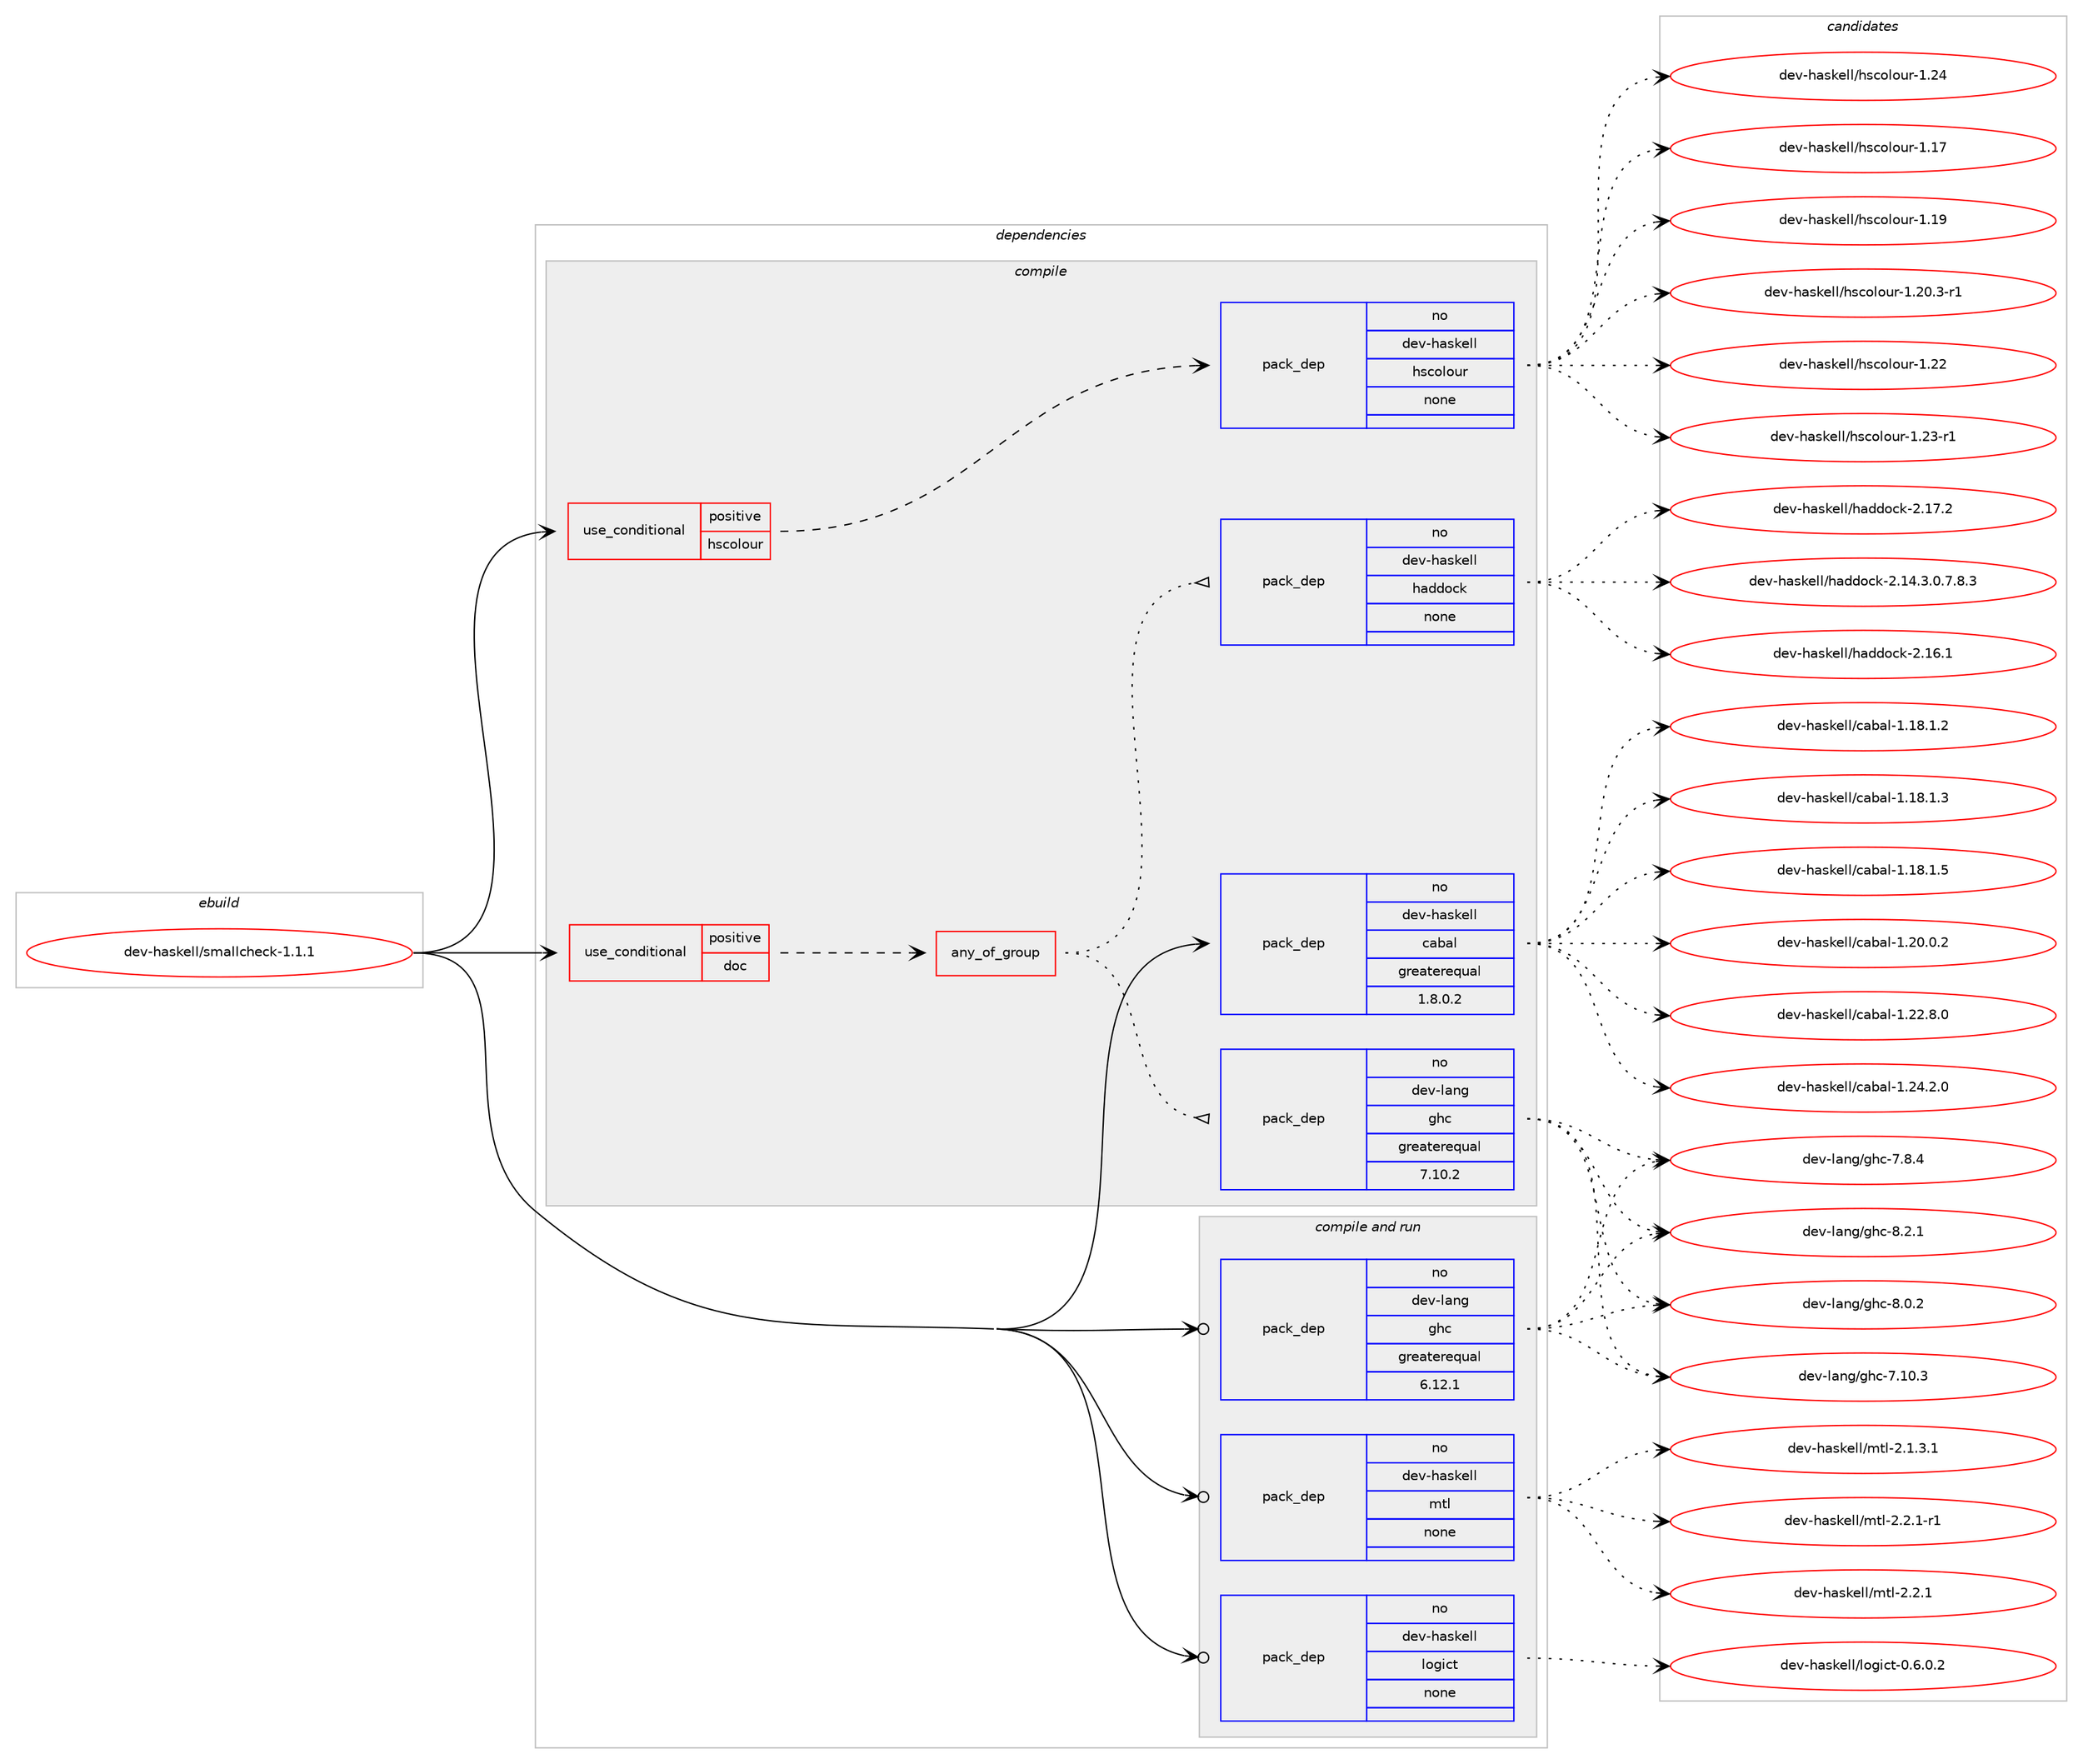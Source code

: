 digraph prolog {

# *************
# Graph options
# *************

newrank=true;
concentrate=true;
compound=true;
graph [rankdir=LR,fontname=Helvetica,fontsize=10,ranksep=1.5];#, ranksep=2.5, nodesep=0.2];
edge  [arrowhead=vee];
node  [fontname=Helvetica,fontsize=10];

# **********
# The ebuild
# **********

subgraph cluster_leftcol {
color=gray;
rank=same;
label=<<i>ebuild</i>>;
id [label="dev-haskell/smallcheck-1.1.1", color=red, width=4, href="../dev-haskell/smallcheck-1.1.1.svg"];
}

# ****************
# The dependencies
# ****************

subgraph cluster_midcol {
color=gray;
label=<<i>dependencies</i>>;
subgraph cluster_compile {
fillcolor="#eeeeee";
style=filled;
label=<<i>compile</i>>;
subgraph cond20740 {
dependency91911 [label=<<TABLE BORDER="0" CELLBORDER="1" CELLSPACING="0" CELLPADDING="4"><TR><TD ROWSPAN="3" CELLPADDING="10">use_conditional</TD></TR><TR><TD>positive</TD></TR><TR><TD>doc</TD></TR></TABLE>>, shape=none, color=red];
subgraph any2646 {
dependency91912 [label=<<TABLE BORDER="0" CELLBORDER="1" CELLSPACING="0" CELLPADDING="4"><TR><TD CELLPADDING="10">any_of_group</TD></TR></TABLE>>, shape=none, color=red];subgraph pack68495 {
dependency91913 [label=<<TABLE BORDER="0" CELLBORDER="1" CELLSPACING="0" CELLPADDING="4" WIDTH="220"><TR><TD ROWSPAN="6" CELLPADDING="30">pack_dep</TD></TR><TR><TD WIDTH="110">no</TD></TR><TR><TD>dev-haskell</TD></TR><TR><TD>haddock</TD></TR><TR><TD>none</TD></TR><TR><TD></TD></TR></TABLE>>, shape=none, color=blue];
}
dependency91912:e -> dependency91913:w [weight=20,style="dotted",arrowhead="oinv"];
subgraph pack68496 {
dependency91914 [label=<<TABLE BORDER="0" CELLBORDER="1" CELLSPACING="0" CELLPADDING="4" WIDTH="220"><TR><TD ROWSPAN="6" CELLPADDING="30">pack_dep</TD></TR><TR><TD WIDTH="110">no</TD></TR><TR><TD>dev-lang</TD></TR><TR><TD>ghc</TD></TR><TR><TD>greaterequal</TD></TR><TR><TD>7.10.2</TD></TR></TABLE>>, shape=none, color=blue];
}
dependency91912:e -> dependency91914:w [weight=20,style="dotted",arrowhead="oinv"];
}
dependency91911:e -> dependency91912:w [weight=20,style="dashed",arrowhead="vee"];
}
id:e -> dependency91911:w [weight=20,style="solid",arrowhead="vee"];
subgraph cond20741 {
dependency91915 [label=<<TABLE BORDER="0" CELLBORDER="1" CELLSPACING="0" CELLPADDING="4"><TR><TD ROWSPAN="3" CELLPADDING="10">use_conditional</TD></TR><TR><TD>positive</TD></TR><TR><TD>hscolour</TD></TR></TABLE>>, shape=none, color=red];
subgraph pack68497 {
dependency91916 [label=<<TABLE BORDER="0" CELLBORDER="1" CELLSPACING="0" CELLPADDING="4" WIDTH="220"><TR><TD ROWSPAN="6" CELLPADDING="30">pack_dep</TD></TR><TR><TD WIDTH="110">no</TD></TR><TR><TD>dev-haskell</TD></TR><TR><TD>hscolour</TD></TR><TR><TD>none</TD></TR><TR><TD></TD></TR></TABLE>>, shape=none, color=blue];
}
dependency91915:e -> dependency91916:w [weight=20,style="dashed",arrowhead="vee"];
}
id:e -> dependency91915:w [weight=20,style="solid",arrowhead="vee"];
subgraph pack68498 {
dependency91917 [label=<<TABLE BORDER="0" CELLBORDER="1" CELLSPACING="0" CELLPADDING="4" WIDTH="220"><TR><TD ROWSPAN="6" CELLPADDING="30">pack_dep</TD></TR><TR><TD WIDTH="110">no</TD></TR><TR><TD>dev-haskell</TD></TR><TR><TD>cabal</TD></TR><TR><TD>greaterequal</TD></TR><TR><TD>1.8.0.2</TD></TR></TABLE>>, shape=none, color=blue];
}
id:e -> dependency91917:w [weight=20,style="solid",arrowhead="vee"];
}
subgraph cluster_compileandrun {
fillcolor="#eeeeee";
style=filled;
label=<<i>compile and run</i>>;
subgraph pack68499 {
dependency91918 [label=<<TABLE BORDER="0" CELLBORDER="1" CELLSPACING="0" CELLPADDING="4" WIDTH="220"><TR><TD ROWSPAN="6" CELLPADDING="30">pack_dep</TD></TR><TR><TD WIDTH="110">no</TD></TR><TR><TD>dev-haskell</TD></TR><TR><TD>logict</TD></TR><TR><TD>none</TD></TR><TR><TD></TD></TR></TABLE>>, shape=none, color=blue];
}
id:e -> dependency91918:w [weight=20,style="solid",arrowhead="odotvee"];
subgraph pack68500 {
dependency91919 [label=<<TABLE BORDER="0" CELLBORDER="1" CELLSPACING="0" CELLPADDING="4" WIDTH="220"><TR><TD ROWSPAN="6" CELLPADDING="30">pack_dep</TD></TR><TR><TD WIDTH="110">no</TD></TR><TR><TD>dev-haskell</TD></TR><TR><TD>mtl</TD></TR><TR><TD>none</TD></TR><TR><TD></TD></TR></TABLE>>, shape=none, color=blue];
}
id:e -> dependency91919:w [weight=20,style="solid",arrowhead="odotvee"];
subgraph pack68501 {
dependency91920 [label=<<TABLE BORDER="0" CELLBORDER="1" CELLSPACING="0" CELLPADDING="4" WIDTH="220"><TR><TD ROWSPAN="6" CELLPADDING="30">pack_dep</TD></TR><TR><TD WIDTH="110">no</TD></TR><TR><TD>dev-lang</TD></TR><TR><TD>ghc</TD></TR><TR><TD>greaterequal</TD></TR><TR><TD>6.12.1</TD></TR></TABLE>>, shape=none, color=blue];
}
id:e -> dependency91920:w [weight=20,style="solid",arrowhead="odotvee"];
}
subgraph cluster_run {
fillcolor="#eeeeee";
style=filled;
label=<<i>run</i>>;
}
}

# **************
# The candidates
# **************

subgraph cluster_choices {
rank=same;
color=gray;
label=<<i>candidates</i>>;

subgraph choice68495 {
color=black;
nodesep=1;
choice1001011184510497115107101108108471049710010011199107455046495246514648465546564651 [label="dev-haskell/haddock-2.14.3.0.7.8.3", color=red, width=4,href="../dev-haskell/haddock-2.14.3.0.7.8.3.svg"];
choice100101118451049711510710110810847104971001001119910745504649544649 [label="dev-haskell/haddock-2.16.1", color=red, width=4,href="../dev-haskell/haddock-2.16.1.svg"];
choice100101118451049711510710110810847104971001001119910745504649554650 [label="dev-haskell/haddock-2.17.2", color=red, width=4,href="../dev-haskell/haddock-2.17.2.svg"];
dependency91913:e -> choice1001011184510497115107101108108471049710010011199107455046495246514648465546564651:w [style=dotted,weight="100"];
dependency91913:e -> choice100101118451049711510710110810847104971001001119910745504649544649:w [style=dotted,weight="100"];
dependency91913:e -> choice100101118451049711510710110810847104971001001119910745504649554650:w [style=dotted,weight="100"];
}
subgraph choice68496 {
color=black;
nodesep=1;
choice1001011184510897110103471031049945554649484651 [label="dev-lang/ghc-7.10.3", color=red, width=4,href="../dev-lang/ghc-7.10.3.svg"];
choice10010111845108971101034710310499455546564652 [label="dev-lang/ghc-7.8.4", color=red, width=4,href="../dev-lang/ghc-7.8.4.svg"];
choice10010111845108971101034710310499455646484650 [label="dev-lang/ghc-8.0.2", color=red, width=4,href="../dev-lang/ghc-8.0.2.svg"];
choice10010111845108971101034710310499455646504649 [label="dev-lang/ghc-8.2.1", color=red, width=4,href="../dev-lang/ghc-8.2.1.svg"];
dependency91914:e -> choice1001011184510897110103471031049945554649484651:w [style=dotted,weight="100"];
dependency91914:e -> choice10010111845108971101034710310499455546564652:w [style=dotted,weight="100"];
dependency91914:e -> choice10010111845108971101034710310499455646484650:w [style=dotted,weight="100"];
dependency91914:e -> choice10010111845108971101034710310499455646504649:w [style=dotted,weight="100"];
}
subgraph choice68497 {
color=black;
nodesep=1;
choice100101118451049711510710110810847104115991111081111171144549464955 [label="dev-haskell/hscolour-1.17", color=red, width=4,href="../dev-haskell/hscolour-1.17.svg"];
choice100101118451049711510710110810847104115991111081111171144549464957 [label="dev-haskell/hscolour-1.19", color=red, width=4,href="../dev-haskell/hscolour-1.19.svg"];
choice10010111845104971151071011081084710411599111108111117114454946504846514511449 [label="dev-haskell/hscolour-1.20.3-r1", color=red, width=4,href="../dev-haskell/hscolour-1.20.3-r1.svg"];
choice100101118451049711510710110810847104115991111081111171144549465050 [label="dev-haskell/hscolour-1.22", color=red, width=4,href="../dev-haskell/hscolour-1.22.svg"];
choice1001011184510497115107101108108471041159911110811111711445494650514511449 [label="dev-haskell/hscolour-1.23-r1", color=red, width=4,href="../dev-haskell/hscolour-1.23-r1.svg"];
choice100101118451049711510710110810847104115991111081111171144549465052 [label="dev-haskell/hscolour-1.24", color=red, width=4,href="../dev-haskell/hscolour-1.24.svg"];
dependency91916:e -> choice100101118451049711510710110810847104115991111081111171144549464955:w [style=dotted,weight="100"];
dependency91916:e -> choice100101118451049711510710110810847104115991111081111171144549464957:w [style=dotted,weight="100"];
dependency91916:e -> choice10010111845104971151071011081084710411599111108111117114454946504846514511449:w [style=dotted,weight="100"];
dependency91916:e -> choice100101118451049711510710110810847104115991111081111171144549465050:w [style=dotted,weight="100"];
dependency91916:e -> choice1001011184510497115107101108108471041159911110811111711445494650514511449:w [style=dotted,weight="100"];
dependency91916:e -> choice100101118451049711510710110810847104115991111081111171144549465052:w [style=dotted,weight="100"];
}
subgraph choice68498 {
color=black;
nodesep=1;
choice10010111845104971151071011081084799979897108454946495646494650 [label="dev-haskell/cabal-1.18.1.2", color=red, width=4,href="../dev-haskell/cabal-1.18.1.2.svg"];
choice10010111845104971151071011081084799979897108454946495646494651 [label="dev-haskell/cabal-1.18.1.3", color=red, width=4,href="../dev-haskell/cabal-1.18.1.3.svg"];
choice10010111845104971151071011081084799979897108454946495646494653 [label="dev-haskell/cabal-1.18.1.5", color=red, width=4,href="../dev-haskell/cabal-1.18.1.5.svg"];
choice10010111845104971151071011081084799979897108454946504846484650 [label="dev-haskell/cabal-1.20.0.2", color=red, width=4,href="../dev-haskell/cabal-1.20.0.2.svg"];
choice10010111845104971151071011081084799979897108454946505046564648 [label="dev-haskell/cabal-1.22.8.0", color=red, width=4,href="../dev-haskell/cabal-1.22.8.0.svg"];
choice10010111845104971151071011081084799979897108454946505246504648 [label="dev-haskell/cabal-1.24.2.0", color=red, width=4,href="../dev-haskell/cabal-1.24.2.0.svg"];
dependency91917:e -> choice10010111845104971151071011081084799979897108454946495646494650:w [style=dotted,weight="100"];
dependency91917:e -> choice10010111845104971151071011081084799979897108454946495646494651:w [style=dotted,weight="100"];
dependency91917:e -> choice10010111845104971151071011081084799979897108454946495646494653:w [style=dotted,weight="100"];
dependency91917:e -> choice10010111845104971151071011081084799979897108454946504846484650:w [style=dotted,weight="100"];
dependency91917:e -> choice10010111845104971151071011081084799979897108454946505046564648:w [style=dotted,weight="100"];
dependency91917:e -> choice10010111845104971151071011081084799979897108454946505246504648:w [style=dotted,weight="100"];
}
subgraph choice68499 {
color=black;
nodesep=1;
choice100101118451049711510710110810847108111103105991164548465446484650 [label="dev-haskell/logict-0.6.0.2", color=red, width=4,href="../dev-haskell/logict-0.6.0.2.svg"];
dependency91918:e -> choice100101118451049711510710110810847108111103105991164548465446484650:w [style=dotted,weight="100"];
}
subgraph choice68500 {
color=black;
nodesep=1;
choice1001011184510497115107101108108471091161084550464946514649 [label="dev-haskell/mtl-2.1.3.1", color=red, width=4,href="../dev-haskell/mtl-2.1.3.1.svg"];
choice100101118451049711510710110810847109116108455046504649 [label="dev-haskell/mtl-2.2.1", color=red, width=4,href="../dev-haskell/mtl-2.2.1.svg"];
choice1001011184510497115107101108108471091161084550465046494511449 [label="dev-haskell/mtl-2.2.1-r1", color=red, width=4,href="../dev-haskell/mtl-2.2.1-r1.svg"];
dependency91919:e -> choice1001011184510497115107101108108471091161084550464946514649:w [style=dotted,weight="100"];
dependency91919:e -> choice100101118451049711510710110810847109116108455046504649:w [style=dotted,weight="100"];
dependency91919:e -> choice1001011184510497115107101108108471091161084550465046494511449:w [style=dotted,weight="100"];
}
subgraph choice68501 {
color=black;
nodesep=1;
choice1001011184510897110103471031049945554649484651 [label="dev-lang/ghc-7.10.3", color=red, width=4,href="../dev-lang/ghc-7.10.3.svg"];
choice10010111845108971101034710310499455546564652 [label="dev-lang/ghc-7.8.4", color=red, width=4,href="../dev-lang/ghc-7.8.4.svg"];
choice10010111845108971101034710310499455646484650 [label="dev-lang/ghc-8.0.2", color=red, width=4,href="../dev-lang/ghc-8.0.2.svg"];
choice10010111845108971101034710310499455646504649 [label="dev-lang/ghc-8.2.1", color=red, width=4,href="../dev-lang/ghc-8.2.1.svg"];
dependency91920:e -> choice1001011184510897110103471031049945554649484651:w [style=dotted,weight="100"];
dependency91920:e -> choice10010111845108971101034710310499455546564652:w [style=dotted,weight="100"];
dependency91920:e -> choice10010111845108971101034710310499455646484650:w [style=dotted,weight="100"];
dependency91920:e -> choice10010111845108971101034710310499455646504649:w [style=dotted,weight="100"];
}
}

}

